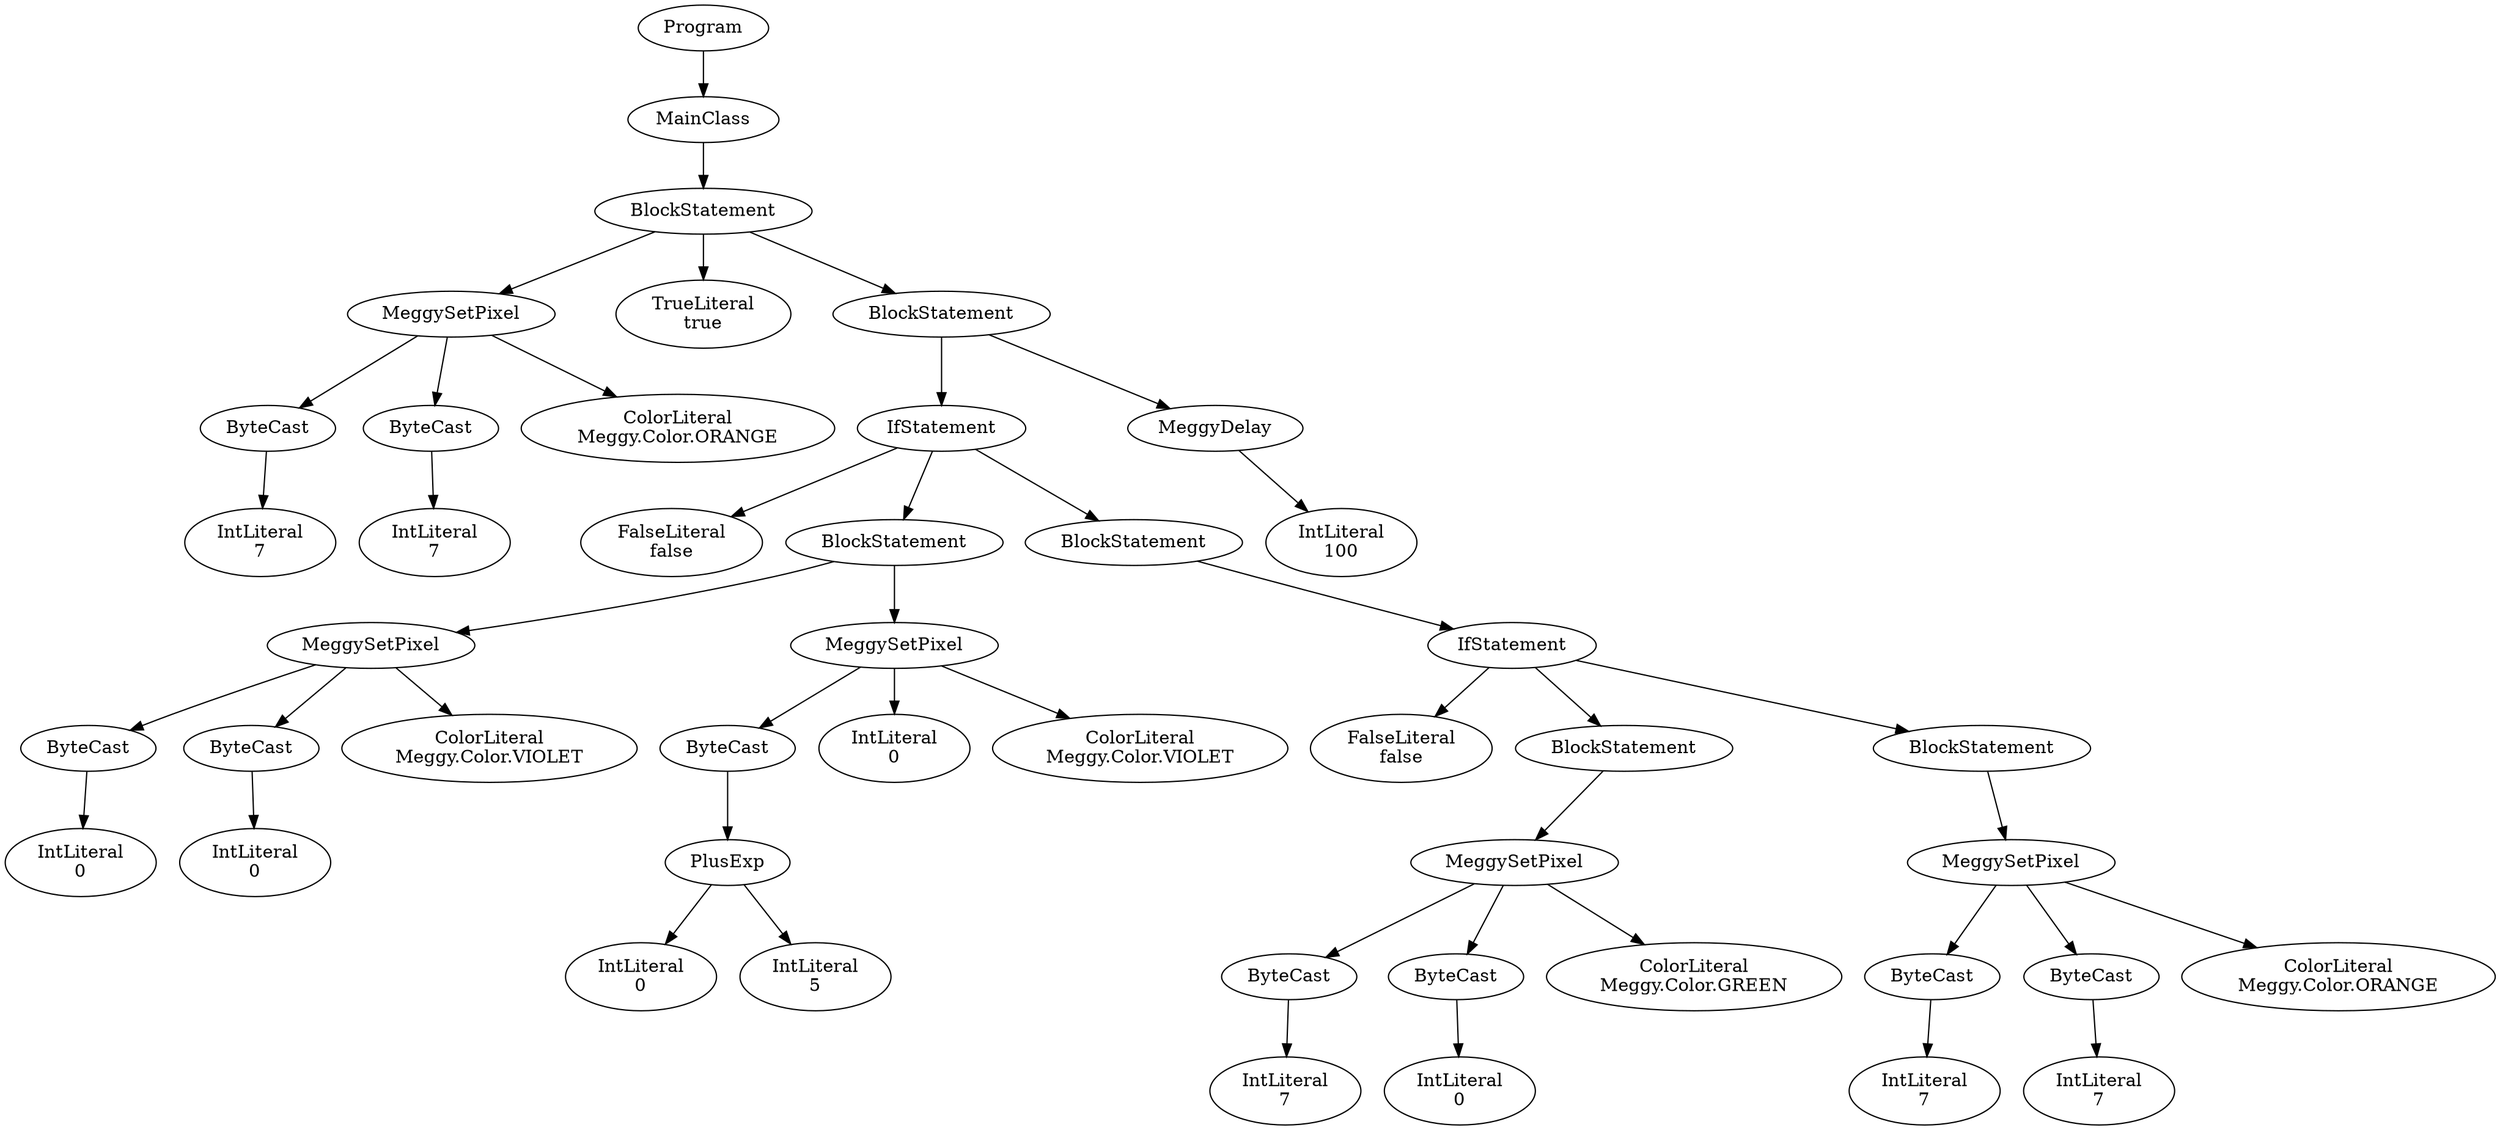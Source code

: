 digraph ASTGraph {
0 [ label="Program" ];
1 [ label="MainClass" ];
0 -> 1
2 [ label="BlockStatement" ];
1 -> 2
3 [ label="MeggySetPixel" ];
2 -> 3
4 [ label="ByteCast" ];
3 -> 4
5 [ label="IntLiteral\n7" ];
4 -> 5
6 [ label="ByteCast" ];
3 -> 6
7 [ label="IntLiteral\n7" ];
6 -> 7
8 [ label="ColorLiteral\nMeggy.Color.ORANGE" ];
3 -> 8
9 [ label="TrueLiteral\ntrue" ];
2 -> 9
10 [ label="BlockStatement" ];
2 -> 10
11 [ label="IfStatement" ];
10 -> 11
12 [ label="FalseLiteral\nfalse" ];
11 -> 12
13 [ label="BlockStatement" ];
11 -> 13
14 [ label="MeggySetPixel" ];
13 -> 14
15 [ label="ByteCast" ];
14 -> 15
16 [ label="IntLiteral\n0" ];
15 -> 16
17 [ label="ByteCast" ];
14 -> 17
18 [ label="IntLiteral\n0" ];
17 -> 18
19 [ label="ColorLiteral\nMeggy.Color.VIOLET" ];
14 -> 19
20 [ label="MeggySetPixel" ];
13 -> 20
21 [ label="ByteCast" ];
20 -> 21
22 [ label="PlusExp" ];
21 -> 22
23 [ label="IntLiteral\n0" ];
22 -> 23
24 [ label="IntLiteral\n5" ];
22 -> 24
25 [ label="IntLiteral\n0" ];
20 -> 25
26 [ label="ColorLiteral\nMeggy.Color.VIOLET" ];
20 -> 26
27 [ label="BlockStatement" ];
11 -> 27
28 [ label="IfStatement" ];
27 -> 28
29 [ label="FalseLiteral\nfalse" ];
28 -> 29
30 [ label="BlockStatement" ];
28 -> 30
31 [ label="MeggySetPixel" ];
30 -> 31
32 [ label="ByteCast" ];
31 -> 32
33 [ label="IntLiteral\n7" ];
32 -> 33
34 [ label="ByteCast" ];
31 -> 34
35 [ label="IntLiteral\n0" ];
34 -> 35
36 [ label="ColorLiteral\nMeggy.Color.GREEN" ];
31 -> 36
37 [ label="BlockStatement" ];
28 -> 37
38 [ label="MeggySetPixel" ];
37 -> 38
39 [ label="ByteCast" ];
38 -> 39
40 [ label="IntLiteral\n7" ];
39 -> 40
41 [ label="ByteCast" ];
38 -> 41
42 [ label="IntLiteral\n7" ];
41 -> 42
43 [ label="ColorLiteral\nMeggy.Color.ORANGE" ];
38 -> 43
44 [ label="MeggyDelay" ];
10 -> 44
45 [ label="IntLiteral\n100" ];
44 -> 45
}
